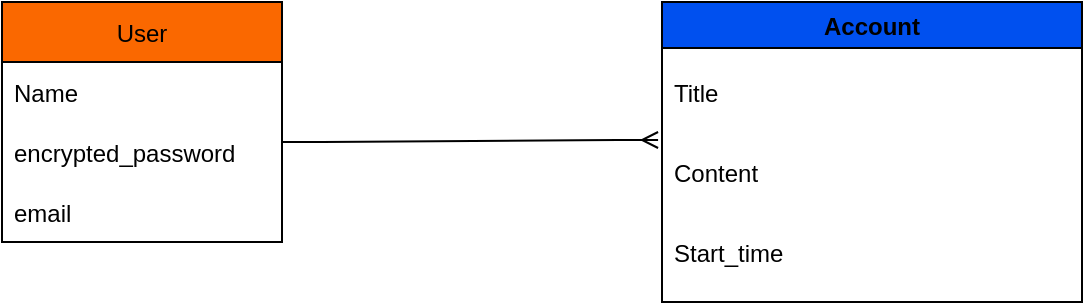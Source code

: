 <mxfile>
    <diagram id="P2BrIj1xuUBPcA2li6X5" name="ページ1">
        <mxGraphModel dx="663" dy="558" grid="1" gridSize="10" guides="1" tooltips="1" connect="1" arrows="1" fold="1" page="1" pageScale="1" pageWidth="827" pageHeight="1169" background="#ffffff" math="0" shadow="0">
            <root>
                <mxCell id="0"/>
                <mxCell id="1" parent="0"/>
                <mxCell id="3" value="User" style="swimlane;fontStyle=0;childLayout=stackLayout;horizontal=1;startSize=30;horizontalStack=0;resizeParent=1;resizeParentMax=0;resizeLast=0;collapsible=1;marginBottom=0;strokeColor=#000000;fillColor=#fa6800;fontColor=#000000;" vertex="1" parent="1">
                    <mxGeometry x="60" y="110" width="140" height="120" as="geometry"/>
                </mxCell>
                <mxCell id="4" value="Name" style="text;strokeColor=none;fillColor=none;align=left;verticalAlign=middle;spacingLeft=4;spacingRight=4;overflow=hidden;points=[[0,0.5],[1,0.5]];portConstraint=eastwest;rotatable=0;fontColor=#000000;" vertex="1" parent="3">
                    <mxGeometry y="30" width="140" height="30" as="geometry"/>
                </mxCell>
                <mxCell id="5" value="encrypted_password" style="text;strokeColor=none;fillColor=none;align=left;verticalAlign=middle;spacingLeft=4;spacingRight=4;overflow=hidden;points=[[0,0.5],[1,0.5]];portConstraint=eastwest;rotatable=0;fontColor=#000000;" vertex="1" parent="3">
                    <mxGeometry y="60" width="140" height="30" as="geometry"/>
                </mxCell>
                <mxCell id="6" value="email" style="text;strokeColor=none;fillColor=none;align=left;verticalAlign=middle;spacingLeft=4;spacingRight=4;overflow=hidden;points=[[0,0.5],[1,0.5]];portConstraint=eastwest;rotatable=0;fontColor=#000000;" vertex="1" parent="3">
                    <mxGeometry y="90" width="140" height="30" as="geometry"/>
                </mxCell>
                <mxCell id="11" value="" style="edgeStyle=entityRelationEdgeStyle;fontSize=12;html=1;endArrow=ERmany;entryX=-0.014;entryY=0.8;entryDx=0;entryDy=0;entryPerimeter=0;strokeColor=#000000;" edge="1" parent="1">
                    <mxGeometry width="100" height="100" relative="1" as="geometry">
                        <mxPoint x="200" y="180" as="sourcePoint"/>
                        <mxPoint x="388.04" y="179" as="targetPoint"/>
                    </mxGeometry>
                </mxCell>
                <mxCell id="18" value="Account" style="swimlane;fontColor=#000000;strokeColor=#000000;fillColor=#0050ef;" vertex="1" parent="1">
                    <mxGeometry x="390" y="110" width="210" height="150" as="geometry"/>
                </mxCell>
                <mxCell id="14" value="Title" style="text;strokeColor=none;fillColor=none;align=left;verticalAlign=middle;spacingLeft=4;spacingRight=4;overflow=hidden;points=[[0,0.5],[1,0.5]];portConstraint=eastwest;rotatable=0;fontColor=#000000;" vertex="1" parent="18">
                    <mxGeometry y="30" width="170" height="30" as="geometry"/>
                </mxCell>
                <mxCell id="15" value="Content" style="text;strokeColor=none;fillColor=none;align=left;verticalAlign=middle;spacingLeft=4;spacingRight=4;overflow=hidden;points=[[0,0.5],[1,0.5]];portConstraint=eastwest;rotatable=0;fontColor=#000000;" vertex="1" parent="18">
                    <mxGeometry y="70" width="180" height="30" as="geometry"/>
                </mxCell>
                <mxCell id="16" value="Start_time" style="text;strokeColor=none;fillColor=none;align=left;verticalAlign=middle;spacingLeft=4;spacingRight=4;overflow=hidden;points=[[0,0.5],[1,0.5]];portConstraint=eastwest;rotatable=0;fontColor=#000000;" vertex="1" parent="18">
                    <mxGeometry y="110" width="180" height="30" as="geometry"/>
                </mxCell>
            </root>
        </mxGraphModel>
    </diagram>
</mxfile>